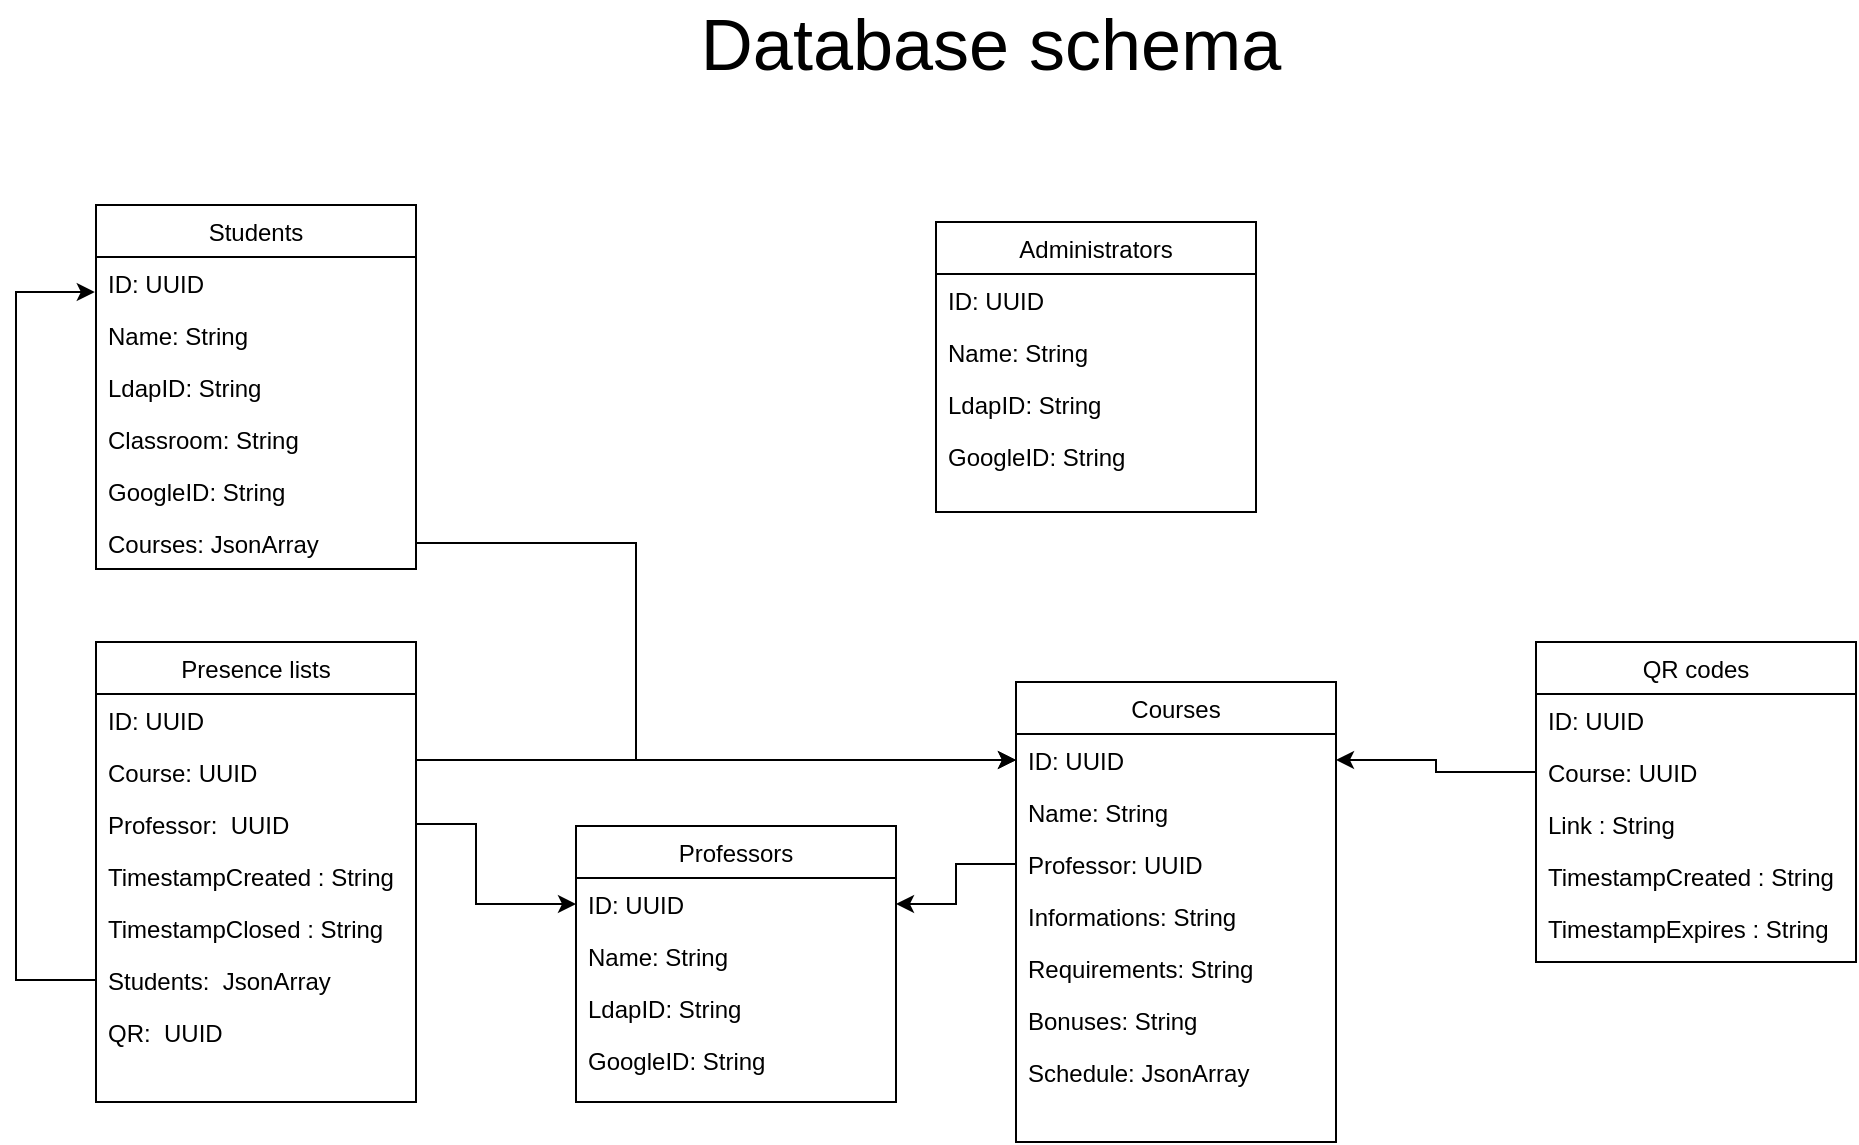 <mxfile version="15.4.0" type="device"><diagram id="C5RBs43oDa-KdzZeNtuy" name="Page-1"><mxGraphModel dx="2183" dy="660" grid="0" gridSize="10" guides="0" tooltips="1" connect="1" arrows="1" fold="1" page="1" pageScale="1" pageWidth="827" pageHeight="1169" math="0" shadow="0"><root><mxCell id="WIyWlLk6GJQsqaUBKTNV-0"/><mxCell id="WIyWlLk6GJQsqaUBKTNV-1" parent="WIyWlLk6GJQsqaUBKTNV-0"/><mxCell id="G9PNTEVR1V0kpdiMGdHr-0" value="Students" style="swimlane;fontStyle=0;align=center;verticalAlign=top;childLayout=stackLayout;horizontal=1;startSize=26;horizontalStack=0;resizeParent=1;resizeLast=0;collapsible=1;marginBottom=0;rounded=0;shadow=0;strokeWidth=1;" vertex="1" parent="WIyWlLk6GJQsqaUBKTNV-1"><mxGeometry x="-200" y="591.5" width="160" height="182" as="geometry"><mxRectangle x="130" y="380" width="160" height="26" as="alternateBounds"/></mxGeometry></mxCell><mxCell id="G9PNTEVR1V0kpdiMGdHr-1" value="ID: UUID" style="text;align=left;verticalAlign=top;spacingLeft=4;spacingRight=4;overflow=hidden;rotatable=0;points=[[0,0.5],[1,0.5]];portConstraint=eastwest;" vertex="1" parent="G9PNTEVR1V0kpdiMGdHr-0"><mxGeometry y="26" width="160" height="26" as="geometry"/></mxCell><mxCell id="G9PNTEVR1V0kpdiMGdHr-2" value="Name: String" style="text;align=left;verticalAlign=top;spacingLeft=4;spacingRight=4;overflow=hidden;rotatable=0;points=[[0,0.5],[1,0.5]];portConstraint=eastwest;rounded=0;shadow=0;html=0;" vertex="1" parent="G9PNTEVR1V0kpdiMGdHr-0"><mxGeometry y="52" width="160" height="26" as="geometry"/></mxCell><mxCell id="G9PNTEVR1V0kpdiMGdHr-51" value="LdapID: String" style="text;align=left;verticalAlign=top;spacingLeft=4;spacingRight=4;overflow=hidden;rotatable=0;points=[[0,0.5],[1,0.5]];portConstraint=eastwest;rounded=0;shadow=0;html=0;" vertex="1" parent="G9PNTEVR1V0kpdiMGdHr-0"><mxGeometry y="78" width="160" height="26" as="geometry"/></mxCell><mxCell id="G9PNTEVR1V0kpdiMGdHr-50" value="Classroom: String" style="text;align=left;verticalAlign=top;spacingLeft=4;spacingRight=4;overflow=hidden;rotatable=0;points=[[0,0.5],[1,0.5]];portConstraint=eastwest;" vertex="1" parent="G9PNTEVR1V0kpdiMGdHr-0"><mxGeometry y="104" width="160" height="26" as="geometry"/></mxCell><mxCell id="G9PNTEVR1V0kpdiMGdHr-20" value="GoogleID: String" style="text;align=left;verticalAlign=top;spacingLeft=4;spacingRight=4;overflow=hidden;rotatable=0;points=[[0,0.5],[1,0.5]];portConstraint=eastwest;rounded=0;shadow=0;html=0;" vertex="1" parent="G9PNTEVR1V0kpdiMGdHr-0"><mxGeometry y="130" width="160" height="26" as="geometry"/></mxCell><mxCell id="G9PNTEVR1V0kpdiMGdHr-28" value="Courses: JsonArray" style="text;align=left;verticalAlign=top;spacingLeft=4;spacingRight=4;overflow=hidden;rotatable=0;points=[[0,0.5],[1,0.5]];portConstraint=eastwest;rounded=0;shadow=0;html=0;" vertex="1" parent="G9PNTEVR1V0kpdiMGdHr-0"><mxGeometry y="156" width="160" height="26" as="geometry"/></mxCell><mxCell id="G9PNTEVR1V0kpdiMGdHr-6" value="Professors" style="swimlane;fontStyle=0;align=center;verticalAlign=top;childLayout=stackLayout;horizontal=1;startSize=26;horizontalStack=0;resizeParent=1;resizeLast=0;collapsible=1;marginBottom=0;rounded=0;shadow=0;strokeWidth=1;" vertex="1" parent="WIyWlLk6GJQsqaUBKTNV-1"><mxGeometry x="40" y="902" width="160" height="138" as="geometry"><mxRectangle x="310" y="830" width="160" height="26" as="alternateBounds"/></mxGeometry></mxCell><mxCell id="G9PNTEVR1V0kpdiMGdHr-7" value="ID: UUID" style="text;align=left;verticalAlign=top;spacingLeft=4;spacingRight=4;overflow=hidden;rotatable=0;points=[[0,0.5],[1,0.5]];portConstraint=eastwest;" vertex="1" parent="G9PNTEVR1V0kpdiMGdHr-6"><mxGeometry y="26" width="160" height="26" as="geometry"/></mxCell><mxCell id="G9PNTEVR1V0kpdiMGdHr-8" value="Name: String" style="text;align=left;verticalAlign=top;spacingLeft=4;spacingRight=4;overflow=hidden;rotatable=0;points=[[0,0.5],[1,0.5]];portConstraint=eastwest;rounded=0;shadow=0;html=0;" vertex="1" parent="G9PNTEVR1V0kpdiMGdHr-6"><mxGeometry y="52" width="160" height="26" as="geometry"/></mxCell><mxCell id="G9PNTEVR1V0kpdiMGdHr-53" value="LdapID: String" style="text;align=left;verticalAlign=top;spacingLeft=4;spacingRight=4;overflow=hidden;rotatable=0;points=[[0,0.5],[1,0.5]];portConstraint=eastwest;rounded=0;shadow=0;html=0;" vertex="1" parent="G9PNTEVR1V0kpdiMGdHr-6"><mxGeometry y="78" width="160" height="26" as="geometry"/></mxCell><mxCell id="G9PNTEVR1V0kpdiMGdHr-19" value="GoogleID: String" style="text;align=left;verticalAlign=top;spacingLeft=4;spacingRight=4;overflow=hidden;rotatable=0;points=[[0,0.5],[1,0.5]];portConstraint=eastwest;rounded=0;shadow=0;html=0;" vertex="1" parent="G9PNTEVR1V0kpdiMGdHr-6"><mxGeometry y="104" width="160" height="26" as="geometry"/></mxCell><mxCell id="G9PNTEVR1V0kpdiMGdHr-12" value="Administrators" style="swimlane;fontStyle=0;align=center;verticalAlign=top;childLayout=stackLayout;horizontal=1;startSize=26;horizontalStack=0;resizeParent=1;resizeLast=0;collapsible=1;marginBottom=0;rounded=0;shadow=0;strokeWidth=1;" vertex="1" parent="WIyWlLk6GJQsqaUBKTNV-1"><mxGeometry x="220" y="600" width="160" height="145" as="geometry"><mxRectangle x="130" y="380" width="160" height="26" as="alternateBounds"/></mxGeometry></mxCell><mxCell id="G9PNTEVR1V0kpdiMGdHr-13" value="ID: UUID" style="text;align=left;verticalAlign=top;spacingLeft=4;spacingRight=4;overflow=hidden;rotatable=0;points=[[0,0.5],[1,0.5]];portConstraint=eastwest;" vertex="1" parent="G9PNTEVR1V0kpdiMGdHr-12"><mxGeometry y="26" width="160" height="26" as="geometry"/></mxCell><mxCell id="G9PNTEVR1V0kpdiMGdHr-14" value="Name: String" style="text;align=left;verticalAlign=top;spacingLeft=4;spacingRight=4;overflow=hidden;rotatable=0;points=[[0,0.5],[1,0.5]];portConstraint=eastwest;rounded=0;shadow=0;html=0;" vertex="1" parent="G9PNTEVR1V0kpdiMGdHr-12"><mxGeometry y="52" width="160" height="26" as="geometry"/></mxCell><mxCell id="G9PNTEVR1V0kpdiMGdHr-52" value="LdapID: String" style="text;align=left;verticalAlign=top;spacingLeft=4;spacingRight=4;overflow=hidden;rotatable=0;points=[[0,0.5],[1,0.5]];portConstraint=eastwest;rounded=0;shadow=0;html=0;" vertex="1" parent="G9PNTEVR1V0kpdiMGdHr-12"><mxGeometry y="78" width="160" height="26" as="geometry"/></mxCell><mxCell id="G9PNTEVR1V0kpdiMGdHr-18" value="GoogleID: String" style="text;align=left;verticalAlign=top;spacingLeft=4;spacingRight=4;overflow=hidden;rotatable=0;points=[[0,0.5],[1,0.5]];portConstraint=eastwest;rounded=0;shadow=0;html=0;" vertex="1" parent="G9PNTEVR1V0kpdiMGdHr-12"><mxGeometry y="104" width="160" height="26" as="geometry"/></mxCell><mxCell id="G9PNTEVR1V0kpdiMGdHr-29" value="Courses" style="swimlane;fontStyle=0;align=center;verticalAlign=top;childLayout=stackLayout;horizontal=1;startSize=26;horizontalStack=0;resizeParent=1;resizeLast=0;collapsible=1;marginBottom=0;rounded=0;shadow=0;strokeWidth=1;" vertex="1" parent="WIyWlLk6GJQsqaUBKTNV-1"><mxGeometry x="260" y="830" width="160" height="230" as="geometry"><mxRectangle x="130" y="380" width="160" height="26" as="alternateBounds"/></mxGeometry></mxCell><mxCell id="G9PNTEVR1V0kpdiMGdHr-30" value="ID: UUID" style="text;align=left;verticalAlign=top;spacingLeft=4;spacingRight=4;overflow=hidden;rotatable=0;points=[[0,0.5],[1,0.5]];portConstraint=eastwest;" vertex="1" parent="G9PNTEVR1V0kpdiMGdHr-29"><mxGeometry y="26" width="160" height="26" as="geometry"/></mxCell><mxCell id="G9PNTEVR1V0kpdiMGdHr-31" value="Name: String" style="text;align=left;verticalAlign=top;spacingLeft=4;spacingRight=4;overflow=hidden;rotatable=0;points=[[0,0.5],[1,0.5]];portConstraint=eastwest;rounded=0;shadow=0;html=0;" vertex="1" parent="G9PNTEVR1V0kpdiMGdHr-29"><mxGeometry y="52" width="160" height="26" as="geometry"/></mxCell><mxCell id="G9PNTEVR1V0kpdiMGdHr-32" value="Professor: UUID" style="text;align=left;verticalAlign=top;spacingLeft=4;spacingRight=4;overflow=hidden;rotatable=0;points=[[0,0.5],[1,0.5]];portConstraint=eastwest;rounded=0;shadow=0;html=0;" vertex="1" parent="G9PNTEVR1V0kpdiMGdHr-29"><mxGeometry y="78" width="160" height="26" as="geometry"/></mxCell><mxCell id="G9PNTEVR1V0kpdiMGdHr-33" value="Informations: String" style="text;align=left;verticalAlign=top;spacingLeft=4;spacingRight=4;overflow=hidden;rotatable=0;points=[[0,0.5],[1,0.5]];portConstraint=eastwest;rounded=0;shadow=0;html=0;" vertex="1" parent="G9PNTEVR1V0kpdiMGdHr-29"><mxGeometry y="104" width="160" height="26" as="geometry"/></mxCell><mxCell id="G9PNTEVR1V0kpdiMGdHr-34" value="Requirements: String" style="text;align=left;verticalAlign=top;spacingLeft=4;spacingRight=4;overflow=hidden;rotatable=0;points=[[0,0.5],[1,0.5]];portConstraint=eastwest;rounded=0;shadow=0;html=0;" vertex="1" parent="G9PNTEVR1V0kpdiMGdHr-29"><mxGeometry y="130" width="160" height="26" as="geometry"/></mxCell><mxCell id="G9PNTEVR1V0kpdiMGdHr-35" value="Bonuses: String" style="text;align=left;verticalAlign=top;spacingLeft=4;spacingRight=4;overflow=hidden;rotatable=0;points=[[0,0.5],[1,0.5]];portConstraint=eastwest;rounded=0;shadow=0;html=0;" vertex="1" parent="G9PNTEVR1V0kpdiMGdHr-29"><mxGeometry y="156" width="160" height="26" as="geometry"/></mxCell><mxCell id="G9PNTEVR1V0kpdiMGdHr-36" value="Schedule: JsonArray" style="text;align=left;verticalAlign=top;spacingLeft=4;spacingRight=4;overflow=hidden;rotatable=0;points=[[0,0.5],[1,0.5]];portConstraint=eastwest;" vertex="1" parent="G9PNTEVR1V0kpdiMGdHr-29"><mxGeometry y="182" width="160" height="26" as="geometry"/></mxCell><mxCell id="G9PNTEVR1V0kpdiMGdHr-37" value="QR codes" style="swimlane;fontStyle=0;align=center;verticalAlign=top;childLayout=stackLayout;horizontal=1;startSize=26;horizontalStack=0;resizeParent=1;resizeLast=0;collapsible=1;marginBottom=0;rounded=0;shadow=0;strokeWidth=1;" vertex="1" parent="WIyWlLk6GJQsqaUBKTNV-1"><mxGeometry x="520" y="810" width="160" height="160" as="geometry"><mxRectangle x="130" y="380" width="160" height="26" as="alternateBounds"/></mxGeometry></mxCell><mxCell id="G9PNTEVR1V0kpdiMGdHr-38" value="ID: UUID" style="text;align=left;verticalAlign=top;spacingLeft=4;spacingRight=4;overflow=hidden;rotatable=0;points=[[0,0.5],[1,0.5]];portConstraint=eastwest;" vertex="1" parent="G9PNTEVR1V0kpdiMGdHr-37"><mxGeometry y="26" width="160" height="26" as="geometry"/></mxCell><mxCell id="G9PNTEVR1V0kpdiMGdHr-39" value="Course: UUID" style="text;align=left;verticalAlign=top;spacingLeft=4;spacingRight=4;overflow=hidden;rotatable=0;points=[[0,0.5],[1,0.5]];portConstraint=eastwest;rounded=0;shadow=0;html=0;" vertex="1" parent="G9PNTEVR1V0kpdiMGdHr-37"><mxGeometry y="52" width="160" height="26" as="geometry"/></mxCell><mxCell id="G9PNTEVR1V0kpdiMGdHr-56" value="Link : String" style="text;align=left;verticalAlign=top;spacingLeft=4;spacingRight=4;overflow=hidden;rotatable=0;points=[[0,0.5],[1,0.5]];portConstraint=eastwest;rounded=0;shadow=0;html=0;" vertex="1" parent="G9PNTEVR1V0kpdiMGdHr-37"><mxGeometry y="78" width="160" height="26" as="geometry"/></mxCell><mxCell id="G9PNTEVR1V0kpdiMGdHr-41" value="TimestampCreated : String" style="text;align=left;verticalAlign=top;spacingLeft=4;spacingRight=4;overflow=hidden;rotatable=0;points=[[0,0.5],[1,0.5]];portConstraint=eastwest;rounded=0;shadow=0;html=0;" vertex="1" parent="G9PNTEVR1V0kpdiMGdHr-37"><mxGeometry y="104" width="160" height="26" as="geometry"/></mxCell><mxCell id="G9PNTEVR1V0kpdiMGdHr-42" value="TimestampExpires : String" style="text;align=left;verticalAlign=top;spacingLeft=4;spacingRight=4;overflow=hidden;rotatable=0;points=[[0,0.5],[1,0.5]];portConstraint=eastwest;rounded=0;shadow=0;html=0;" vertex="1" parent="G9PNTEVR1V0kpdiMGdHr-37"><mxGeometry y="130" width="160" height="26" as="geometry"/></mxCell><mxCell id="G9PNTEVR1V0kpdiMGdHr-43" value="Presence lists" style="swimlane;fontStyle=0;align=center;verticalAlign=top;childLayout=stackLayout;horizontal=1;startSize=26;horizontalStack=0;resizeParent=1;resizeLast=0;collapsible=1;marginBottom=0;rounded=0;shadow=0;strokeWidth=1;" vertex="1" parent="WIyWlLk6GJQsqaUBKTNV-1"><mxGeometry x="-200" y="810" width="160" height="230" as="geometry"><mxRectangle x="130" y="380" width="160" height="26" as="alternateBounds"/></mxGeometry></mxCell><mxCell id="G9PNTEVR1V0kpdiMGdHr-44" value="ID: UUID" style="text;align=left;verticalAlign=top;spacingLeft=4;spacingRight=4;overflow=hidden;rotatable=0;points=[[0,0.5],[1,0.5]];portConstraint=eastwest;" vertex="1" parent="G9PNTEVR1V0kpdiMGdHr-43"><mxGeometry y="26" width="160" height="26" as="geometry"/></mxCell><mxCell id="G9PNTEVR1V0kpdiMGdHr-45" value="Course: UUID" style="text;align=left;verticalAlign=top;spacingLeft=4;spacingRight=4;overflow=hidden;rotatable=0;points=[[0,0.5],[1,0.5]];portConstraint=eastwest;rounded=0;shadow=0;html=0;" vertex="1" parent="G9PNTEVR1V0kpdiMGdHr-43"><mxGeometry y="52" width="160" height="26" as="geometry"/></mxCell><mxCell id="G9PNTEVR1V0kpdiMGdHr-55" value="Professor:  UUID" style="text;align=left;verticalAlign=top;spacingLeft=4;spacingRight=4;overflow=hidden;rotatable=0;points=[[0,0.5],[1,0.5]];portConstraint=eastwest;rounded=0;shadow=0;html=0;" vertex="1" parent="G9PNTEVR1V0kpdiMGdHr-43"><mxGeometry y="78" width="160" height="26" as="geometry"/></mxCell><mxCell id="G9PNTEVR1V0kpdiMGdHr-47" value="TimestampCreated : String" style="text;align=left;verticalAlign=top;spacingLeft=4;spacingRight=4;overflow=hidden;rotatable=0;points=[[0,0.5],[1,0.5]];portConstraint=eastwest;rounded=0;shadow=0;html=0;" vertex="1" parent="G9PNTEVR1V0kpdiMGdHr-43"><mxGeometry y="104" width="160" height="26" as="geometry"/></mxCell><mxCell id="G9PNTEVR1V0kpdiMGdHr-57" value="TimestampClosed : String" style="text;align=left;verticalAlign=top;spacingLeft=4;spacingRight=4;overflow=hidden;rotatable=0;points=[[0,0.5],[1,0.5]];portConstraint=eastwest;rounded=0;shadow=0;html=0;" vertex="1" parent="G9PNTEVR1V0kpdiMGdHr-43"><mxGeometry y="130" width="160" height="26" as="geometry"/></mxCell><mxCell id="G9PNTEVR1V0kpdiMGdHr-49" value="Students:  JsonArray" style="text;align=left;verticalAlign=top;spacingLeft=4;spacingRight=4;overflow=hidden;rotatable=0;points=[[0,0.5],[1,0.5]];portConstraint=eastwest;rounded=0;shadow=0;html=0;" vertex="1" parent="G9PNTEVR1V0kpdiMGdHr-43"><mxGeometry y="156" width="160" height="26" as="geometry"/></mxCell><mxCell id="G9PNTEVR1V0kpdiMGdHr-58" value="QR:  UUID" style="text;align=left;verticalAlign=top;spacingLeft=4;spacingRight=4;overflow=hidden;rotatable=0;points=[[0,0.5],[1,0.5]];portConstraint=eastwest;rounded=0;shadow=0;html=0;" vertex="1" parent="G9PNTEVR1V0kpdiMGdHr-43"><mxGeometry y="182" width="160" height="26" as="geometry"/></mxCell><mxCell id="G9PNTEVR1V0kpdiMGdHr-60" value="" style="edgeStyle=orthogonalEdgeStyle;rounded=0;orthogonalLoop=1;jettySize=auto;html=1;entryX=0;entryY=0.5;entryDx=0;entryDy=0;" edge="1" parent="WIyWlLk6GJQsqaUBKTNV-1" source="G9PNTEVR1V0kpdiMGdHr-45" target="G9PNTEVR1V0kpdiMGdHr-30"><mxGeometry relative="1" as="geometry"><Array as="points"><mxPoint x="40" y="869"/><mxPoint x="40" y="869"/></Array></mxGeometry></mxCell><mxCell id="G9PNTEVR1V0kpdiMGdHr-65" style="edgeStyle=orthogonalEdgeStyle;rounded=0;orthogonalLoop=1;jettySize=auto;html=1;exitX=1;exitY=0.5;exitDx=0;exitDy=0;entryX=0;entryY=0.5;entryDx=0;entryDy=0;" edge="1" parent="WIyWlLk6GJQsqaUBKTNV-1" source="G9PNTEVR1V0kpdiMGdHr-55" target="G9PNTEVR1V0kpdiMGdHr-7"><mxGeometry relative="1" as="geometry"><mxPoint x="20" y="1210" as="targetPoint"/><Array as="points"><mxPoint x="-10" y="901"/><mxPoint x="-10" y="941"/></Array></mxGeometry></mxCell><mxCell id="G9PNTEVR1V0kpdiMGdHr-68" style="edgeStyle=orthogonalEdgeStyle;rounded=0;orthogonalLoop=1;jettySize=auto;html=1;exitX=0;exitY=0.5;exitDx=0;exitDy=0;entryX=1;entryY=0.5;entryDx=0;entryDy=0;" edge="1" parent="WIyWlLk6GJQsqaUBKTNV-1" source="G9PNTEVR1V0kpdiMGdHr-39" target="G9PNTEVR1V0kpdiMGdHr-30"><mxGeometry relative="1" as="geometry"/></mxCell><mxCell id="G9PNTEVR1V0kpdiMGdHr-69" style="edgeStyle=orthogonalEdgeStyle;rounded=0;orthogonalLoop=1;jettySize=auto;html=1;entryX=-0.004;entryY=0.654;entryDx=0;entryDy=0;entryPerimeter=0;" edge="1" parent="WIyWlLk6GJQsqaUBKTNV-1" source="G9PNTEVR1V0kpdiMGdHr-49" target="G9PNTEVR1V0kpdiMGdHr-1"><mxGeometry relative="1" as="geometry"><Array as="points"><mxPoint x="-240" y="979"/><mxPoint x="-240" y="635"/><mxPoint x="-201" y="635"/></Array></mxGeometry></mxCell><mxCell id="G9PNTEVR1V0kpdiMGdHr-70" style="edgeStyle=orthogonalEdgeStyle;rounded=0;orthogonalLoop=1;jettySize=auto;html=1;entryX=0;entryY=0.5;entryDx=0;entryDy=0;" edge="1" parent="WIyWlLk6GJQsqaUBKTNV-1" source="G9PNTEVR1V0kpdiMGdHr-28" target="G9PNTEVR1V0kpdiMGdHr-30"><mxGeometry relative="1" as="geometry"><Array as="points"><mxPoint x="70" y="761"/><mxPoint x="70" y="869"/></Array></mxGeometry></mxCell><mxCell id="G9PNTEVR1V0kpdiMGdHr-72" style="edgeStyle=orthogonalEdgeStyle;rounded=0;orthogonalLoop=1;jettySize=auto;html=1;entryX=1;entryY=0.5;entryDx=0;entryDy=0;" edge="1" parent="WIyWlLk6GJQsqaUBKTNV-1" source="G9PNTEVR1V0kpdiMGdHr-32" target="G9PNTEVR1V0kpdiMGdHr-7"><mxGeometry relative="1" as="geometry"/></mxCell><mxCell id="G9PNTEVR1V0kpdiMGdHr-75" value="&lt;font style=&quot;font-size: 36px&quot;&gt;Database schema&lt;/font&gt;" style="text;html=1;align=center;verticalAlign=middle;resizable=0;points=[];autosize=1;strokeColor=none;fillColor=none;" vertex="1" parent="WIyWlLk6GJQsqaUBKTNV-1"><mxGeometry x="97" y="498" width="300" height="26" as="geometry"/></mxCell></root></mxGraphModel></diagram></mxfile>